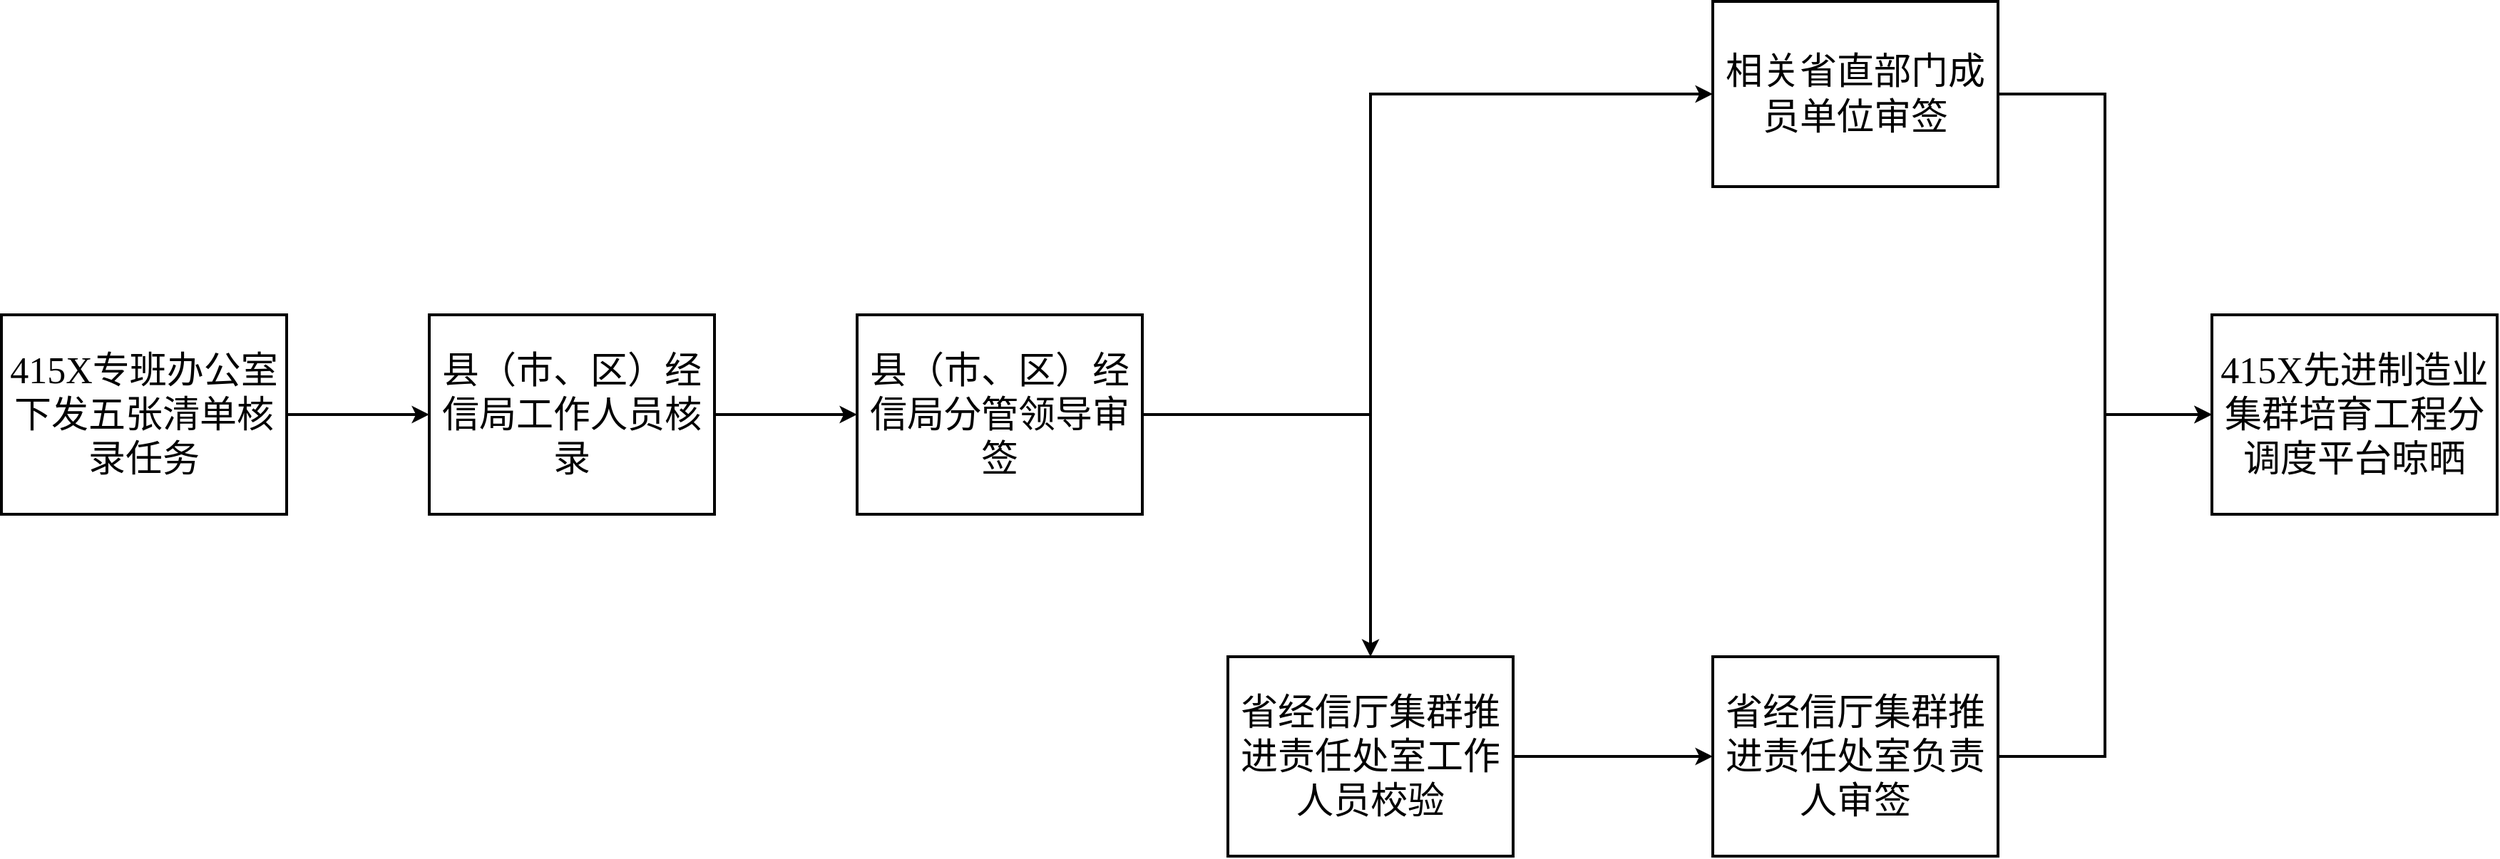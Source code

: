 <mxfile version="21.7.2" type="github">
  <diagram name="第 1 页" id="XIFLFDlAPpj2z7txicWj">
    <mxGraphModel dx="2911" dy="2255" grid="1" gridSize="10" guides="1" tooltips="1" connect="1" arrows="1" fold="1" page="1" pageScale="1" pageWidth="827" pageHeight="1169" math="0" shadow="0">
      <root>
        <mxCell id="0" />
        <mxCell id="1" parent="0" />
        <mxCell id="cXbLofsy9l3T88mV5zUw-19" value="" style="edgeStyle=orthogonalEdgeStyle;rounded=0;orthogonalLoop=1;jettySize=auto;html=1;fontFamily=Helvetica;fontSize=12;fontColor=default;strokeWidth=2;noEdgeStyle=1;orthogonal=1;" edge="1" parent="1" source="cXbLofsy9l3T88mV5zUw-1" target="cXbLofsy9l3T88mV5zUw-2">
          <mxGeometry relative="1" as="geometry">
            <Array as="points">
              <mxPoint x="72" y="50" />
              <mxPoint x="148" y="50" />
            </Array>
          </mxGeometry>
        </mxCell>
        <mxCell id="cXbLofsy9l3T88mV5zUw-1" value="&lt;font face=&quot;Times New Roman&quot; style=&quot;font-size: 26px;&quot;&gt;415X专班办公室下发五张清单核录任务&lt;/font&gt;" style="rounded=0;whiteSpace=wrap;html=1;strokeWidth=2;" vertex="1" parent="1">
          <mxGeometry x="-140" y="-20" width="200" height="140" as="geometry" />
        </mxCell>
        <mxCell id="cXbLofsy9l3T88mV5zUw-20" value="" style="edgeStyle=orthogonalEdgeStyle;rounded=0;orthogonalLoop=1;jettySize=auto;html=1;fontFamily=Helvetica;fontSize=12;fontColor=default;strokeWidth=2;noEdgeStyle=1;orthogonal=1;" edge="1" parent="1" source="cXbLofsy9l3T88mV5zUw-2" target="cXbLofsy9l3T88mV5zUw-4">
          <mxGeometry relative="1" as="geometry">
            <Array as="points">
              <mxPoint x="372" y="50" />
              <mxPoint x="448" y="50" />
            </Array>
          </mxGeometry>
        </mxCell>
        <mxCell id="cXbLofsy9l3T88mV5zUw-2" value="&lt;font style=&quot;font-size: 26px;&quot; face=&quot;Times New Roman&quot;&gt;县（&lt;span style=&quot;&quot;&gt;市、区&lt;/span&gt;&lt;span style=&quot;&quot;&gt;）经信局工作人员核录&lt;/span&gt;&lt;/font&gt;" style="rounded=0;whiteSpace=wrap;html=1;strokeWidth=2;align=center;" vertex="1" parent="1">
          <mxGeometry x="160" y="-20" width="200" height="140" as="geometry" />
        </mxCell>
        <mxCell id="cXbLofsy9l3T88mV5zUw-28" style="edgeStyle=orthogonalEdgeStyle;rounded=0;orthogonalLoop=1;jettySize=auto;html=1;exitX=1;exitY=0.5;exitDx=0;exitDy=0;entryX=0;entryY=0.5;entryDx=0;entryDy=0;fontFamily=Helvetica;fontSize=12;fontColor=default;strokeWidth=2;" edge="1" parent="1" source="cXbLofsy9l3T88mV5zUw-4" target="cXbLofsy9l3T88mV5zUw-6">
          <mxGeometry relative="1" as="geometry">
            <Array as="points">
              <mxPoint x="820" y="50" />
              <mxPoint x="820" y="-175" />
            </Array>
          </mxGeometry>
        </mxCell>
        <mxCell id="cXbLofsy9l3T88mV5zUw-4" value="&lt;font style=&quot;font-size: 26px;&quot;&gt;&lt;font style=&quot;border-color: var(--border-color); font-size: 26px;&quot; face=&quot;Times New Roman&quot;&gt;县（&lt;/font&gt;市、区&lt;font style=&quot;border-color: var(--border-color); font-size: 26px;&quot; face=&quot;Times New Roman&quot;&gt;&lt;span style=&quot;border-color: var(--border-color);&quot;&gt;）经信局分管领导审签&lt;/span&gt;&lt;/font&gt;&lt;/font&gt;" style="rounded=0;whiteSpace=wrap;html=1;strokeWidth=2;align=center;" vertex="1" parent="1">
          <mxGeometry x="460" y="-20" width="200" height="140" as="geometry" />
        </mxCell>
        <mxCell id="cXbLofsy9l3T88mV5zUw-31" style="edgeStyle=orthogonalEdgeStyle;rounded=0;orthogonalLoop=1;jettySize=auto;html=1;exitX=1;exitY=0.5;exitDx=0;exitDy=0;entryX=0;entryY=0.5;entryDx=0;entryDy=0;fontFamily=Helvetica;fontSize=12;fontColor=default;strokeWidth=2;" edge="1" parent="1" source="cXbLofsy9l3T88mV5zUw-6" target="cXbLofsy9l3T88mV5zUw-9">
          <mxGeometry relative="1" as="geometry" />
        </mxCell>
        <mxCell id="cXbLofsy9l3T88mV5zUw-6" value="&lt;font style=&quot;font-size: 26px;&quot; face=&quot;Times New Roman&quot;&gt;相关省直部门成员单位审签&lt;/font&gt;" style="rounded=0;whiteSpace=wrap;html=1;strokeWidth=2;" vertex="1" parent="1">
          <mxGeometry x="1060" y="-240" width="200" height="130" as="geometry" />
        </mxCell>
        <mxCell id="cXbLofsy9l3T88mV5zUw-27" style="edgeStyle=orthogonalEdgeStyle;rounded=0;orthogonalLoop=1;jettySize=auto;html=1;exitX=1;exitY=0.5;exitDx=0;exitDy=0;entryX=0;entryY=0.5;entryDx=0;entryDy=0;fontFamily=Helvetica;fontSize=12;fontColor=default;strokeWidth=2;" edge="1" parent="1" source="cXbLofsy9l3T88mV5zUw-7" target="cXbLofsy9l3T88mV5zUw-8">
          <mxGeometry relative="1" as="geometry" />
        </mxCell>
        <mxCell id="cXbLofsy9l3T88mV5zUw-7" value="&lt;font style=&quot;font-size: 26px;&quot; face=&quot;Times New Roman&quot;&gt;省经信厅集群推进责任处室工作人员校验&lt;/font&gt;" style="rounded=0;whiteSpace=wrap;html=1;strokeWidth=2;" vertex="1" parent="1">
          <mxGeometry x="720" y="220" width="200" height="140" as="geometry" />
        </mxCell>
        <mxCell id="cXbLofsy9l3T88mV5zUw-32" style="edgeStyle=orthogonalEdgeStyle;rounded=0;orthogonalLoop=1;jettySize=auto;html=1;exitX=1;exitY=0.5;exitDx=0;exitDy=0;entryX=0;entryY=0.5;entryDx=0;entryDy=0;fontFamily=Helvetica;fontSize=12;fontColor=default;strokeWidth=2;" edge="1" parent="1" source="cXbLofsy9l3T88mV5zUw-8" target="cXbLofsy9l3T88mV5zUw-9">
          <mxGeometry relative="1" as="geometry" />
        </mxCell>
        <mxCell id="cXbLofsy9l3T88mV5zUw-8" value="&lt;font style=&quot;font-size: 26px;&quot; face=&quot;Times New Roman&quot;&gt;省经信厅集群推进责任处室负责人审签&lt;/font&gt;" style="rounded=0;whiteSpace=wrap;html=1;strokeWidth=2;" vertex="1" parent="1">
          <mxGeometry x="1060" y="220" width="200" height="140" as="geometry" />
        </mxCell>
        <mxCell id="cXbLofsy9l3T88mV5zUw-9" value="&lt;font style=&quot;font-size: 26px;&quot; face=&quot;Times New Roman&quot;&gt;415X先进制造业集群培育工程分调度平台晾晒&lt;/font&gt;" style="rounded=0;whiteSpace=wrap;html=1;strokeWidth=2;" vertex="1" parent="1">
          <mxGeometry x="1410" y="-20" width="200" height="140" as="geometry" />
        </mxCell>
        <mxCell id="cXbLofsy9l3T88mV5zUw-35" value="" style="endArrow=classic;html=1;rounded=0;fontFamily=Helvetica;fontSize=12;fontColor=default;strokeWidth=2;entryX=0.5;entryY=0;entryDx=0;entryDy=0;" edge="1" parent="1" target="cXbLofsy9l3T88mV5zUw-7">
          <mxGeometry width="50" height="50" relative="1" as="geometry">
            <mxPoint x="820" y="50" as="sourcePoint" />
            <mxPoint x="890" y="150" as="targetPoint" />
          </mxGeometry>
        </mxCell>
      </root>
    </mxGraphModel>
  </diagram>
</mxfile>
